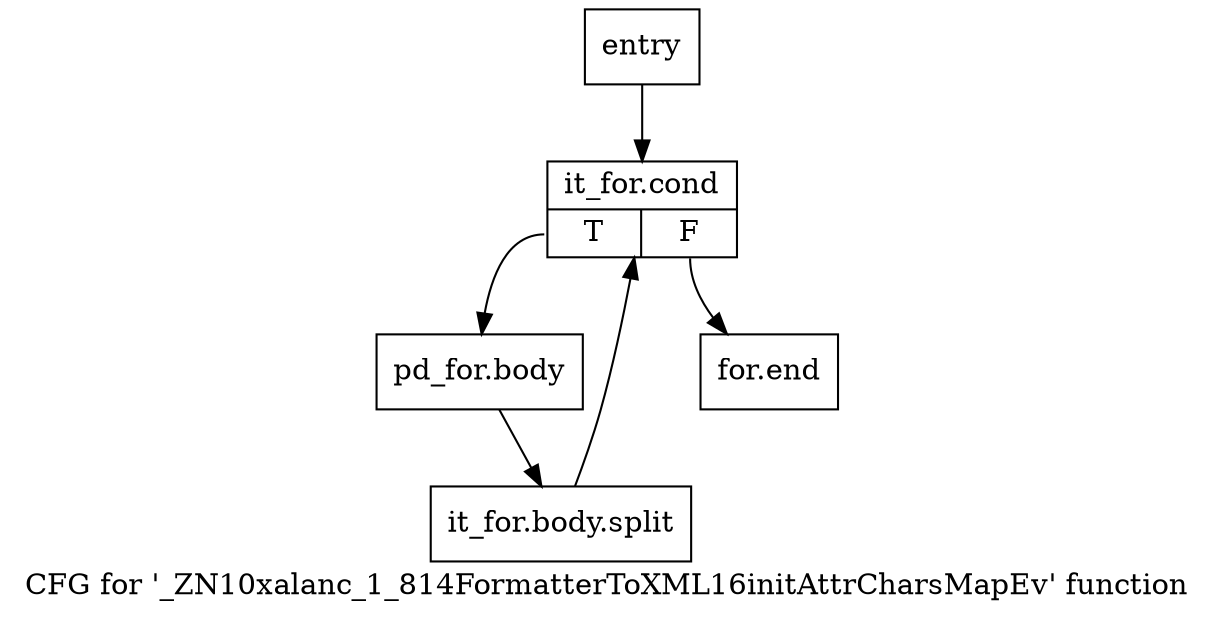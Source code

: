digraph "CFG for '_ZN10xalanc_1_814FormatterToXML16initAttrCharsMapEv' function" {
	label="CFG for '_ZN10xalanc_1_814FormatterToXML16initAttrCharsMapEv' function";

	Node0x6121a40 [shape=record,label="{entry}"];
	Node0x6121a40 -> Node0x6121a90;
	Node0x6121a90 [shape=record,label="{it_for.cond|{<s0>T|<s1>F}}"];
	Node0x6121a90:s0 -> Node0x6121ae0;
	Node0x6121a90:s1 -> Node0x6121b30;
	Node0x6121ae0 [shape=record,label="{pd_for.body}"];
	Node0x6121ae0 -> Node0xb8fafa0;
	Node0xb8fafa0 [shape=record,label="{it_for.body.split}"];
	Node0xb8fafa0 -> Node0x6121a90;
	Node0x6121b30 [shape=record,label="{for.end}"];
}
